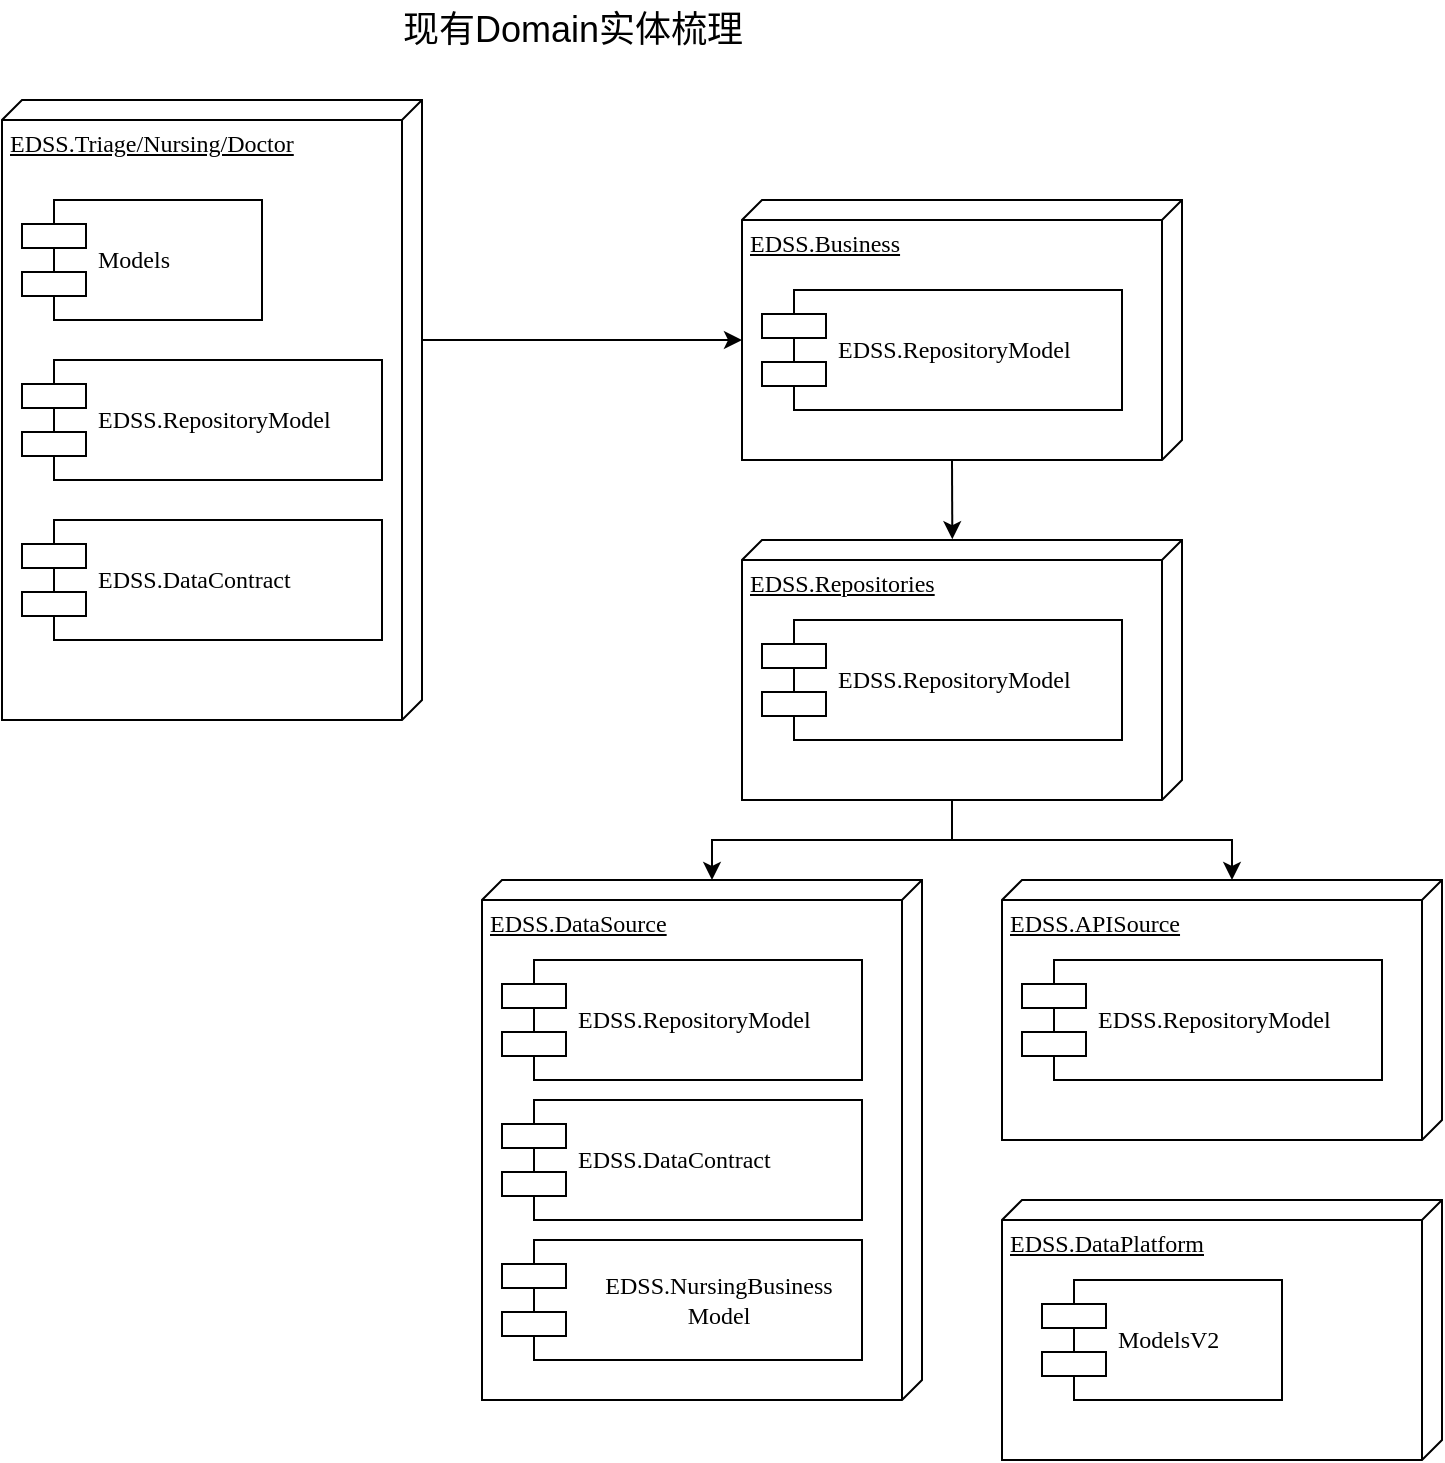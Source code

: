 <mxfile version="14.8.6" type="github">
  <diagram name="Page-1" id="5f0bae14-7c28-e335-631c-24af17079c00">
    <mxGraphModel dx="1038" dy="556" grid="1" gridSize="10" guides="1" tooltips="1" connect="1" arrows="1" fold="1" page="1" pageScale="1" pageWidth="1100" pageHeight="850" background="none" math="0" shadow="0">
      <root>
        <mxCell id="0" />
        <mxCell id="1" parent="0" />
        <mxCell id="Fejk4QI_jDKwbszipvCR-11" style="edgeStyle=orthogonalEdgeStyle;rounded=0;orthogonalLoop=1;jettySize=auto;html=1;exitX=0;exitY=0;exitDx=120;exitDy=0;exitPerimeter=0;entryX=0;entryY=0;entryDx=70;entryDy=220;entryPerimeter=0;" edge="1" parent="1" source="39150e848f15840c-1" target="Fejk4QI_jDKwbszipvCR-7">
          <mxGeometry relative="1" as="geometry" />
        </mxCell>
        <mxCell id="39150e848f15840c-1" value="EDSS.Triage/Nursing/Doctor" style="verticalAlign=top;align=left;spacingTop=8;spacingLeft=2;spacingRight=12;shape=cube;size=10;direction=south;fontStyle=4;html=1;rounded=0;shadow=0;comic=0;labelBackgroundColor=none;strokeWidth=1;fontFamily=Verdana;fontSize=12" parent="1" vertex="1">
          <mxGeometry x="130" y="60" width="210" height="310" as="geometry" />
        </mxCell>
        <mxCell id="39150e848f15840c-5" value="Models" style="shape=component;align=left;spacingLeft=36;rounded=0;shadow=0;comic=0;labelBackgroundColor=none;strokeWidth=1;fontFamily=Verdana;fontSize=12;html=1;" parent="1" vertex="1">
          <mxGeometry x="140" y="110" width="120" height="60" as="geometry" />
        </mxCell>
        <mxCell id="Fejk4QI_jDKwbszipvCR-18" style="edgeStyle=orthogonalEdgeStyle;rounded=0;orthogonalLoop=1;jettySize=auto;html=1;exitX=0;exitY=0;exitDx=130;exitDy=115;exitPerimeter=0;fontSize=18;entryX=0;entryY=0;entryDx=0;entryDy=105;entryPerimeter=0;" edge="1" parent="1" source="Fejk4QI_jDKwbszipvCR-1" target="Fejk4QI_jDKwbszipvCR-15">
          <mxGeometry relative="1" as="geometry">
            <mxPoint x="605" y="430" as="targetPoint" />
          </mxGeometry>
        </mxCell>
        <mxCell id="Fejk4QI_jDKwbszipvCR-19" style="edgeStyle=orthogonalEdgeStyle;rounded=0;orthogonalLoop=1;jettySize=auto;html=1;exitX=0;exitY=0;exitDx=130;exitDy=115;exitPerimeter=0;entryX=0;entryY=0;entryDx=0;entryDy=105;entryPerimeter=0;fontSize=18;" edge="1" parent="1" source="Fejk4QI_jDKwbszipvCR-1" target="Fejk4QI_jDKwbszipvCR-4">
          <mxGeometry relative="1" as="geometry" />
        </mxCell>
        <mxCell id="Fejk4QI_jDKwbszipvCR-1" value="EDSS.Repositories" style="verticalAlign=top;align=left;spacingTop=8;spacingLeft=2;spacingRight=12;shape=cube;size=10;direction=south;fontStyle=4;html=1;rounded=0;shadow=0;comic=0;labelBackgroundColor=none;strokeWidth=1;fontFamily=Verdana;fontSize=12" vertex="1" parent="1">
          <mxGeometry x="500" y="280" width="220" height="130" as="geometry" />
        </mxCell>
        <mxCell id="Fejk4QI_jDKwbszipvCR-2" value="EDSS.RepositoryModel" style="shape=component;align=left;spacingLeft=36;rounded=0;shadow=0;comic=0;labelBackgroundColor=none;strokeWidth=1;fontFamily=Verdana;fontSize=12;html=1;" vertex="1" parent="1">
          <mxGeometry x="510" y="320" width="180" height="60" as="geometry" />
        </mxCell>
        <mxCell id="Fejk4QI_jDKwbszipvCR-3" value="EDSS.DataPlatform" style="verticalAlign=top;align=left;spacingTop=8;spacingLeft=2;spacingRight=12;shape=cube;size=10;direction=south;fontStyle=4;html=1;rounded=0;shadow=0;comic=0;labelBackgroundColor=none;strokeWidth=1;fontFamily=Verdana;fontSize=12" vertex="1" parent="1">
          <mxGeometry x="630" y="610" width="220" height="130" as="geometry" />
        </mxCell>
        <mxCell id="Fejk4QI_jDKwbszipvCR-4" value="EDSS.APISource" style="verticalAlign=top;align=left;spacingTop=8;spacingLeft=2;spacingRight=12;shape=cube;size=10;direction=south;fontStyle=4;html=1;rounded=0;shadow=0;comic=0;labelBackgroundColor=none;strokeWidth=1;fontFamily=Verdana;fontSize=12" vertex="1" parent="1">
          <mxGeometry x="630" y="450" width="220" height="130" as="geometry" />
        </mxCell>
        <mxCell id="Fejk4QI_jDKwbszipvCR-5" value="ModelsV2" style="shape=component;align=left;spacingLeft=36;rounded=0;shadow=0;comic=0;labelBackgroundColor=none;strokeWidth=1;fontFamily=Verdana;fontSize=12;html=1;" vertex="1" parent="1">
          <mxGeometry x="650" y="650" width="120" height="60" as="geometry" />
        </mxCell>
        <mxCell id="Fejk4QI_jDKwbszipvCR-6" value="EDSS.RepositoryModel" style="shape=component;align=left;spacingLeft=36;rounded=0;shadow=0;comic=0;labelBackgroundColor=none;strokeWidth=1;fontFamily=Verdana;fontSize=12;html=1;" vertex="1" parent="1">
          <mxGeometry x="640" y="490" width="180" height="60" as="geometry" />
        </mxCell>
        <mxCell id="Fejk4QI_jDKwbszipvCR-14" style="edgeStyle=orthogonalEdgeStyle;rounded=0;orthogonalLoop=1;jettySize=auto;html=1;exitX=0;exitY=0;exitDx=130;exitDy=115;exitPerimeter=0;entryX=-0.003;entryY=0.522;entryDx=0;entryDy=0;entryPerimeter=0;fontSize=18;" edge="1" parent="1" source="Fejk4QI_jDKwbszipvCR-7" target="Fejk4QI_jDKwbszipvCR-1">
          <mxGeometry relative="1" as="geometry" />
        </mxCell>
        <mxCell id="Fejk4QI_jDKwbszipvCR-7" value="EDSS.Business" style="verticalAlign=top;align=left;spacingTop=8;spacingLeft=2;spacingRight=12;shape=cube;size=10;direction=south;fontStyle=4;html=1;rounded=0;shadow=0;comic=0;labelBackgroundColor=none;strokeWidth=1;fontFamily=Verdana;fontSize=12" vertex="1" parent="1">
          <mxGeometry x="500" y="110" width="220" height="130" as="geometry" />
        </mxCell>
        <mxCell id="Fejk4QI_jDKwbszipvCR-9" value="EDSS.RepositoryModel" style="shape=component;align=left;spacingLeft=36;rounded=0;shadow=0;comic=0;labelBackgroundColor=none;strokeWidth=1;fontFamily=Verdana;fontSize=12;html=1;" vertex="1" parent="1">
          <mxGeometry x="510" y="155" width="180" height="60" as="geometry" />
        </mxCell>
        <mxCell id="Fejk4QI_jDKwbszipvCR-10" value="EDSS.RepositoryModel" style="shape=component;align=left;spacingLeft=36;rounded=0;shadow=0;comic=0;labelBackgroundColor=none;strokeWidth=1;fontFamily=Verdana;fontSize=12;html=1;" vertex="1" parent="1">
          <mxGeometry x="140" y="190" width="180" height="60" as="geometry" />
        </mxCell>
        <mxCell id="Fejk4QI_jDKwbszipvCR-12" value="EDSS.DataContract" style="shape=component;align=left;spacingLeft=36;rounded=0;shadow=0;comic=0;labelBackgroundColor=none;strokeWidth=1;fontFamily=Verdana;fontSize=12;html=1;" vertex="1" parent="1">
          <mxGeometry x="140" y="270" width="180" height="60" as="geometry" />
        </mxCell>
        <mxCell id="Fejk4QI_jDKwbszipvCR-13" value="现有Domain实体梳理" style="text;html=1;resizable=0;autosize=1;align=center;verticalAlign=middle;points=[];fillColor=none;strokeColor=none;rounded=0;fontSize=18;" vertex="1" parent="1">
          <mxGeometry x="320" y="10" width="190" height="30" as="geometry" />
        </mxCell>
        <mxCell id="Fejk4QI_jDKwbszipvCR-15" value="EDSS.DataSource" style="verticalAlign=top;align=left;spacingTop=8;spacingLeft=2;spacingRight=12;shape=cube;size=10;direction=south;fontStyle=4;html=1;rounded=0;shadow=0;comic=0;labelBackgroundColor=none;strokeWidth=1;fontFamily=Verdana;fontSize=12" vertex="1" parent="1">
          <mxGeometry x="370" y="450" width="220" height="260" as="geometry" />
        </mxCell>
        <mxCell id="Fejk4QI_jDKwbszipvCR-16" value="EDSS.RepositoryModel" style="shape=component;align=left;spacingLeft=36;rounded=0;shadow=0;comic=0;labelBackgroundColor=none;strokeWidth=1;fontFamily=Verdana;fontSize=12;html=1;" vertex="1" parent="1">
          <mxGeometry x="380" y="490" width="180" height="60" as="geometry" />
        </mxCell>
        <mxCell id="Fejk4QI_jDKwbszipvCR-20" value="EDSS.DataContract" style="shape=component;align=left;spacingLeft=36;rounded=0;shadow=0;comic=0;labelBackgroundColor=none;strokeWidth=1;fontFamily=Verdana;fontSize=12;html=1;" vertex="1" parent="1">
          <mxGeometry x="380" y="560" width="180" height="60" as="geometry" />
        </mxCell>
        <mxCell id="Fejk4QI_jDKwbszipvCR-21" value="EDSS.NursingBusiness&lt;br&gt;Model" style="shape=component;align=center;spacingLeft=36;rounded=0;shadow=0;comic=0;labelBackgroundColor=none;strokeWidth=1;fontFamily=Verdana;fontSize=12;html=1;" vertex="1" parent="1">
          <mxGeometry x="380" y="630" width="180" height="60" as="geometry" />
        </mxCell>
      </root>
    </mxGraphModel>
  </diagram>
</mxfile>
